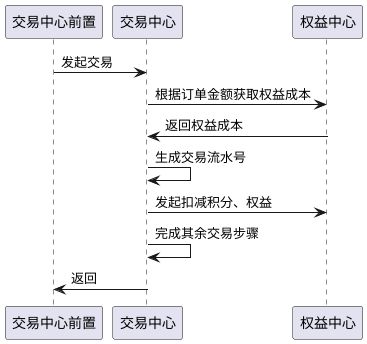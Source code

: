 @startuml
交易中心前置 -> 交易中心: 发起交易
交易中心 -> 权益中心: 根据订单金额获取权益成本
权益中心 -> 交易中心: 返回权益成本
交易中心 -> 交易中心: 生成交易流水号
交易中心 -> 权益中心: 发起扣减积分、权益
交易中心 -> 交易中心: 完成其余交易步骤
交易中心 -> 交易中心前置: 返回
@enduml